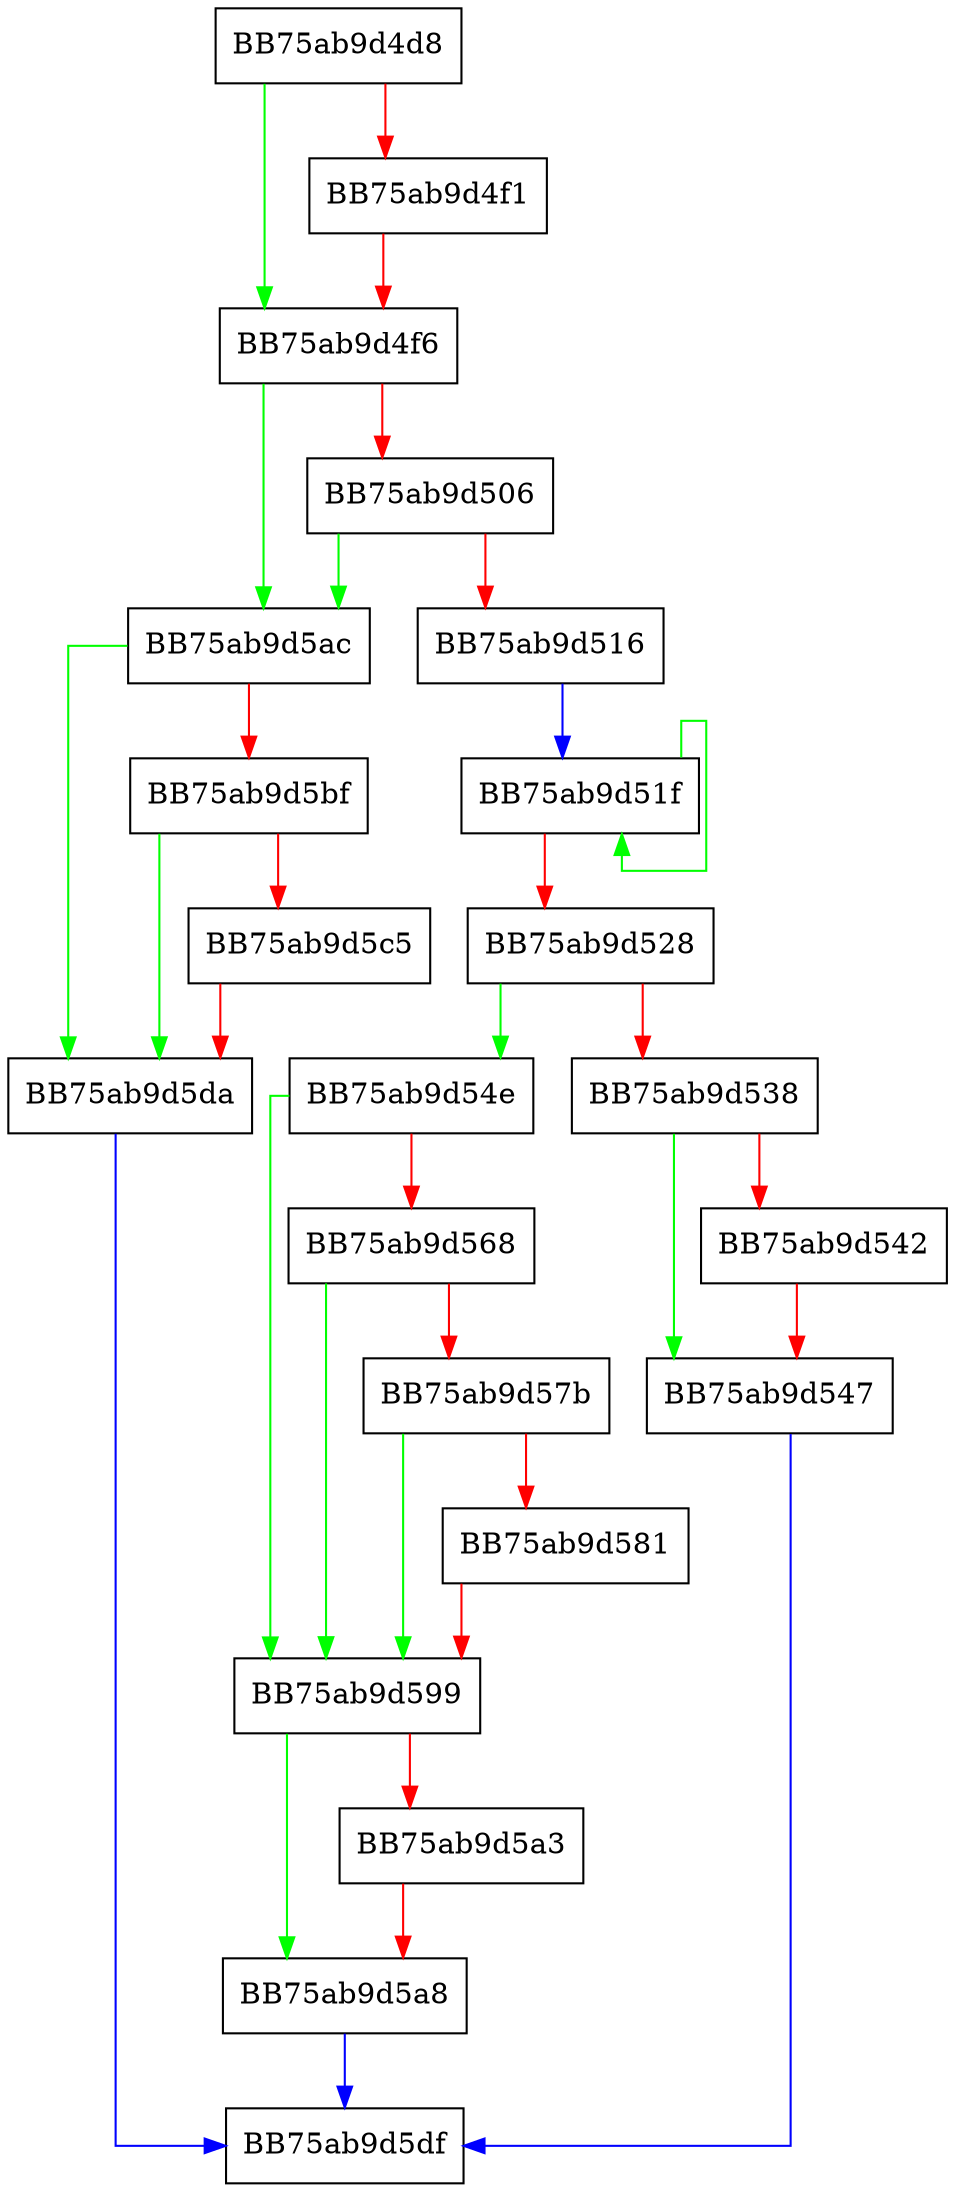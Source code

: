 digraph WscRegister {
  node [shape="box"];
  graph [splines=ortho];
  BB75ab9d4d8 -> BB75ab9d4f6 [color="green"];
  BB75ab9d4d8 -> BB75ab9d4f1 [color="red"];
  BB75ab9d4f1 -> BB75ab9d4f6 [color="red"];
  BB75ab9d4f6 -> BB75ab9d5ac [color="green"];
  BB75ab9d4f6 -> BB75ab9d506 [color="red"];
  BB75ab9d506 -> BB75ab9d5ac [color="green"];
  BB75ab9d506 -> BB75ab9d516 [color="red"];
  BB75ab9d516 -> BB75ab9d51f [color="blue"];
  BB75ab9d51f -> BB75ab9d51f [color="green"];
  BB75ab9d51f -> BB75ab9d528 [color="red"];
  BB75ab9d528 -> BB75ab9d54e [color="green"];
  BB75ab9d528 -> BB75ab9d538 [color="red"];
  BB75ab9d538 -> BB75ab9d547 [color="green"];
  BB75ab9d538 -> BB75ab9d542 [color="red"];
  BB75ab9d542 -> BB75ab9d547 [color="red"];
  BB75ab9d547 -> BB75ab9d5df [color="blue"];
  BB75ab9d54e -> BB75ab9d599 [color="green"];
  BB75ab9d54e -> BB75ab9d568 [color="red"];
  BB75ab9d568 -> BB75ab9d599 [color="green"];
  BB75ab9d568 -> BB75ab9d57b [color="red"];
  BB75ab9d57b -> BB75ab9d599 [color="green"];
  BB75ab9d57b -> BB75ab9d581 [color="red"];
  BB75ab9d581 -> BB75ab9d599 [color="red"];
  BB75ab9d599 -> BB75ab9d5a8 [color="green"];
  BB75ab9d599 -> BB75ab9d5a3 [color="red"];
  BB75ab9d5a3 -> BB75ab9d5a8 [color="red"];
  BB75ab9d5a8 -> BB75ab9d5df [color="blue"];
  BB75ab9d5ac -> BB75ab9d5da [color="green"];
  BB75ab9d5ac -> BB75ab9d5bf [color="red"];
  BB75ab9d5bf -> BB75ab9d5da [color="green"];
  BB75ab9d5bf -> BB75ab9d5c5 [color="red"];
  BB75ab9d5c5 -> BB75ab9d5da [color="red"];
  BB75ab9d5da -> BB75ab9d5df [color="blue"];
}